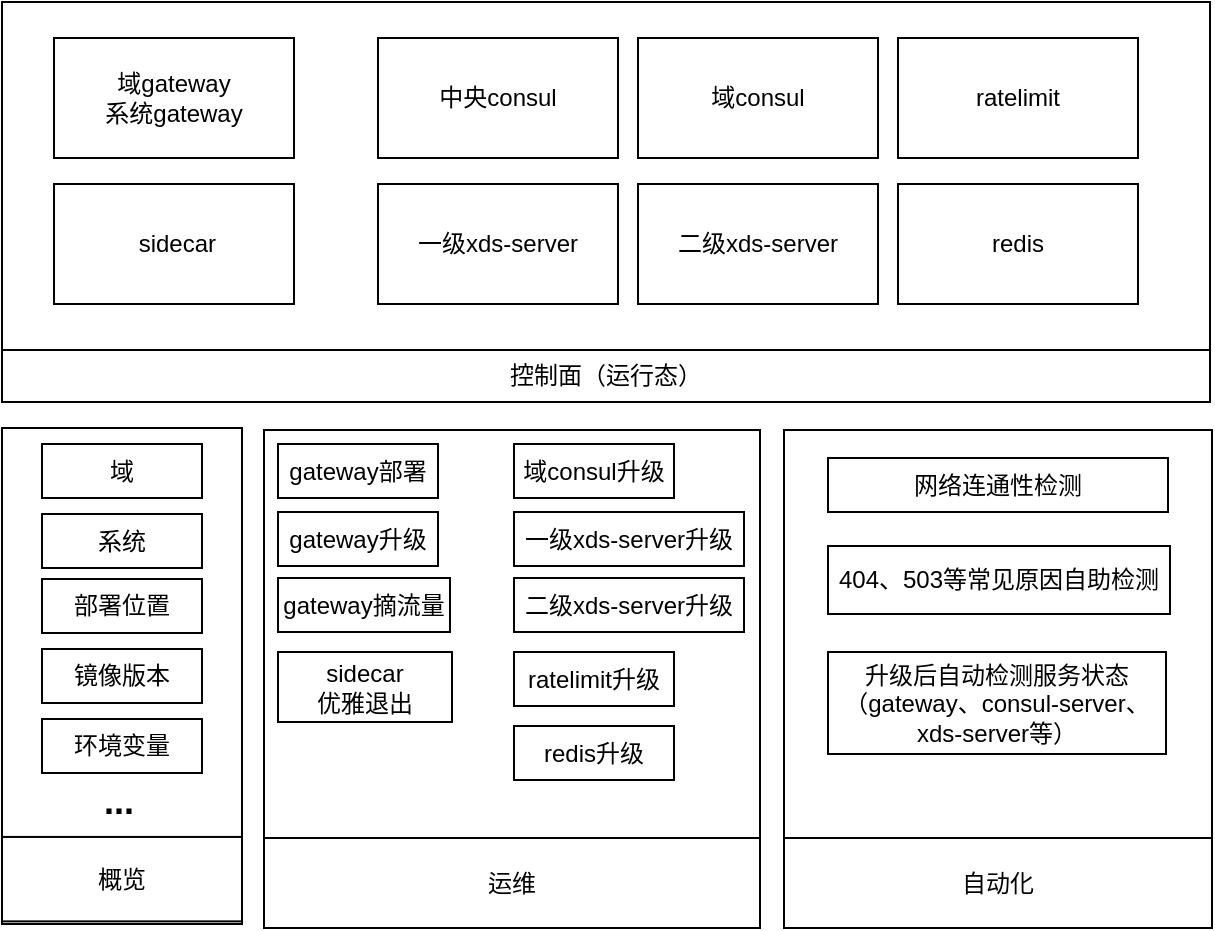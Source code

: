 <mxfile version="26.0.11">
  <diagram name="第 1 页" id="9Li6IN2-fdfVNfoZi-YO">
    <mxGraphModel dx="830" dy="526" grid="0" gridSize="10" guides="1" tooltips="1" connect="1" arrows="1" fold="1" page="1" pageScale="1" pageWidth="827" pageHeight="1169" math="0" shadow="0">
      <root>
        <mxCell id="0" />
        <mxCell id="1" parent="0" />
        <mxCell id="gm98-_d_66KDWPCI6MxP-15" value="" style="group" vertex="1" connectable="0" parent="1">
          <mxGeometry x="137" y="353" width="120" height="248" as="geometry" />
        </mxCell>
        <mxCell id="gm98-_d_66KDWPCI6MxP-13" value="" style="rounded=0;whiteSpace=wrap;html=1;" vertex="1" parent="gm98-_d_66KDWPCI6MxP-15">
          <mxGeometry width="120" height="248.0" as="geometry" />
        </mxCell>
        <mxCell id="gm98-_d_66KDWPCI6MxP-14" value="概览" style="rounded=0;whiteSpace=wrap;html=1;" vertex="1" parent="gm98-_d_66KDWPCI6MxP-15">
          <mxGeometry y="204.468" width="120" height="42.213" as="geometry" />
        </mxCell>
        <mxCell id="gm98-_d_66KDWPCI6MxP-10" value="部署位置" style="rounded=0;whiteSpace=wrap;html=1;" vertex="1" parent="gm98-_d_66KDWPCI6MxP-15">
          <mxGeometry x="20" y="75.5" width="80" height="27" as="geometry" />
        </mxCell>
        <mxCell id="gm98-_d_66KDWPCI6MxP-11" value="镜像版本" style="rounded=0;whiteSpace=wrap;html=1;" vertex="1" parent="gm98-_d_66KDWPCI6MxP-15">
          <mxGeometry x="20" y="110.5" width="80" height="27" as="geometry" />
        </mxCell>
        <mxCell id="gm98-_d_66KDWPCI6MxP-12" value="环境变量" style="rounded=0;whiteSpace=wrap;html=1;" vertex="1" parent="gm98-_d_66KDWPCI6MxP-15">
          <mxGeometry x="20" y="145.5" width="80" height="27" as="geometry" />
        </mxCell>
        <mxCell id="gm98-_d_66KDWPCI6MxP-16" value="&lt;span style=&quot;font-size: 18px;&quot;&gt;&lt;b&gt;...&lt;/b&gt;&lt;/span&gt;" style="text;html=1;align=center;verticalAlign=middle;resizable=0;points=[];autosize=1;strokeColor=none;fillColor=none;" vertex="1" parent="gm98-_d_66KDWPCI6MxP-15">
          <mxGeometry x="41" y="170.47" width="33" height="34" as="geometry" />
        </mxCell>
        <mxCell id="gm98-_d_66KDWPCI6MxP-17" value="域" style="rounded=0;whiteSpace=wrap;html=1;" vertex="1" parent="gm98-_d_66KDWPCI6MxP-15">
          <mxGeometry x="20" y="8" width="80" height="27" as="geometry" />
        </mxCell>
        <mxCell id="gm98-_d_66KDWPCI6MxP-18" value="系统" style="rounded=0;whiteSpace=wrap;html=1;" vertex="1" parent="gm98-_d_66KDWPCI6MxP-15">
          <mxGeometry x="20" y="43" width="80" height="27" as="geometry" />
        </mxCell>
        <mxCell id="gm98-_d_66KDWPCI6MxP-9" value="" style="rounded=0;whiteSpace=wrap;html=1;" vertex="1" parent="1">
          <mxGeometry x="137" y="140" width="604" height="200" as="geometry" />
        </mxCell>
        <mxCell id="gm98-_d_66KDWPCI6MxP-1" value="域gateway&lt;div&gt;系统gateway&lt;/div&gt;" style="rounded=0;whiteSpace=wrap;html=1;" vertex="1" parent="1">
          <mxGeometry x="163" y="158" width="120" height="60" as="geometry" />
        </mxCell>
        <mxCell id="gm98-_d_66KDWPCI6MxP-2" value="&amp;nbsp;sidecar" style="rounded=0;whiteSpace=wrap;html=1;" vertex="1" parent="1">
          <mxGeometry x="163" y="231" width="120" height="60" as="geometry" />
        </mxCell>
        <mxCell id="gm98-_d_66KDWPCI6MxP-3" value="中央consul" style="rounded=0;whiteSpace=wrap;html=1;" vertex="1" parent="1">
          <mxGeometry x="325" y="158" width="120" height="60" as="geometry" />
        </mxCell>
        <mxCell id="gm98-_d_66KDWPCI6MxP-4" value="域consul" style="rounded=0;whiteSpace=wrap;html=1;" vertex="1" parent="1">
          <mxGeometry x="455" y="158" width="120" height="60" as="geometry" />
        </mxCell>
        <mxCell id="gm98-_d_66KDWPCI6MxP-5" value="ratelimit" style="rounded=0;whiteSpace=wrap;html=1;" vertex="1" parent="1">
          <mxGeometry x="585" y="158" width="120" height="60" as="geometry" />
        </mxCell>
        <mxCell id="gm98-_d_66KDWPCI6MxP-6" value="一级xds-server" style="rounded=0;whiteSpace=wrap;html=1;" vertex="1" parent="1">
          <mxGeometry x="325" y="231" width="120" height="60" as="geometry" />
        </mxCell>
        <mxCell id="gm98-_d_66KDWPCI6MxP-7" value="二级xds-server" style="rounded=0;whiteSpace=wrap;html=1;" vertex="1" parent="1">
          <mxGeometry x="455" y="231" width="120" height="60" as="geometry" />
        </mxCell>
        <mxCell id="gm98-_d_66KDWPCI6MxP-8" value="redis" style="rounded=0;whiteSpace=wrap;html=1;" vertex="1" parent="1">
          <mxGeometry x="585" y="231" width="120" height="60" as="geometry" />
        </mxCell>
        <mxCell id="gm98-_d_66KDWPCI6MxP-19" value="控制面（运行态）" style="rounded=0;whiteSpace=wrap;html=1;" vertex="1" parent="1">
          <mxGeometry x="137" y="314" width="604" height="26" as="geometry" />
        </mxCell>
        <mxCell id="gm98-_d_66KDWPCI6MxP-22" value="" style="group" vertex="1" connectable="0" parent="1">
          <mxGeometry x="268" y="354" width="248" height="249" as="geometry" />
        </mxCell>
        <mxCell id="gm98-_d_66KDWPCI6MxP-20" value="" style="rounded=0;whiteSpace=wrap;html=1;" vertex="1" parent="gm98-_d_66KDWPCI6MxP-22">
          <mxGeometry width="248" height="249" as="geometry" />
        </mxCell>
        <mxCell id="gm98-_d_66KDWPCI6MxP-21" value="运维" style="rounded=0;whiteSpace=wrap;html=1;" vertex="1" parent="gm98-_d_66KDWPCI6MxP-22">
          <mxGeometry y="204" width="248" height="45" as="geometry" />
        </mxCell>
        <mxCell id="gm98-_d_66KDWPCI6MxP-23" value="gateway部署" style="rounded=0;whiteSpace=wrap;html=1;" vertex="1" parent="gm98-_d_66KDWPCI6MxP-22">
          <mxGeometry x="7" y="7" width="80" height="27" as="geometry" />
        </mxCell>
        <mxCell id="gm98-_d_66KDWPCI6MxP-27" value="gateway摘流量" style="rounded=0;whiteSpace=wrap;html=1;" vertex="1" parent="gm98-_d_66KDWPCI6MxP-22">
          <mxGeometry x="7" y="74" width="86" height="27" as="geometry" />
        </mxCell>
        <mxCell id="gm98-_d_66KDWPCI6MxP-26" value="sidecar&lt;div&gt;优雅退出&lt;/div&gt;" style="rounded=0;whiteSpace=wrap;html=1;" vertex="1" parent="gm98-_d_66KDWPCI6MxP-22">
          <mxGeometry x="7" y="111" width="87" height="35" as="geometry" />
        </mxCell>
        <mxCell id="gm98-_d_66KDWPCI6MxP-25" value="域consul升级" style="rounded=0;whiteSpace=wrap;html=1;" vertex="1" parent="gm98-_d_66KDWPCI6MxP-22">
          <mxGeometry x="125" y="7" width="80" height="27" as="geometry" />
        </mxCell>
        <mxCell id="gm98-_d_66KDWPCI6MxP-24" value="gateway升级" style="rounded=0;whiteSpace=wrap;html=1;" vertex="1" parent="gm98-_d_66KDWPCI6MxP-22">
          <mxGeometry x="7" y="41" width="80" height="27" as="geometry" />
        </mxCell>
        <mxCell id="gm98-_d_66KDWPCI6MxP-29" value="一级xds-server升级" style="rounded=0;whiteSpace=wrap;html=1;" vertex="1" parent="gm98-_d_66KDWPCI6MxP-22">
          <mxGeometry x="125" y="41" width="115" height="27" as="geometry" />
        </mxCell>
        <mxCell id="gm98-_d_66KDWPCI6MxP-30" value="二级xds-server升级" style="rounded=0;whiteSpace=wrap;html=1;" vertex="1" parent="gm98-_d_66KDWPCI6MxP-22">
          <mxGeometry x="125" y="74" width="115" height="27" as="geometry" />
        </mxCell>
        <mxCell id="gm98-_d_66KDWPCI6MxP-31" value="ratelimit升级" style="rounded=0;whiteSpace=wrap;html=1;" vertex="1" parent="gm98-_d_66KDWPCI6MxP-22">
          <mxGeometry x="125" y="111" width="80" height="27" as="geometry" />
        </mxCell>
        <mxCell id="gm98-_d_66KDWPCI6MxP-32" value="redis升级" style="rounded=0;whiteSpace=wrap;html=1;" vertex="1" parent="gm98-_d_66KDWPCI6MxP-22">
          <mxGeometry x="125" y="148" width="80" height="27" as="geometry" />
        </mxCell>
        <mxCell id="gm98-_d_66KDWPCI6MxP-33" value="" style="group" vertex="1" connectable="0" parent="1">
          <mxGeometry x="528" y="354" width="214" height="249" as="geometry" />
        </mxCell>
        <mxCell id="gm98-_d_66KDWPCI6MxP-34" value="" style="rounded=0;whiteSpace=wrap;html=1;" vertex="1" parent="gm98-_d_66KDWPCI6MxP-33">
          <mxGeometry width="214" height="249" as="geometry" />
        </mxCell>
        <mxCell id="gm98-_d_66KDWPCI6MxP-35" value="自动化" style="rounded=0;whiteSpace=wrap;html=1;" vertex="1" parent="gm98-_d_66KDWPCI6MxP-33">
          <mxGeometry y="204" width="214" height="45" as="geometry" />
        </mxCell>
        <mxCell id="gm98-_d_66KDWPCI6MxP-46" value="404、503等常见原因自助检测" style="rounded=0;whiteSpace=wrap;html=1;" vertex="1" parent="gm98-_d_66KDWPCI6MxP-33">
          <mxGeometry x="22" y="58" width="171" height="34" as="geometry" />
        </mxCell>
        <mxCell id="gm98-_d_66KDWPCI6MxP-36" value="网络连通性检测" style="rounded=0;whiteSpace=wrap;html=1;" vertex="1" parent="gm98-_d_66KDWPCI6MxP-33">
          <mxGeometry x="22" y="14" width="170" height="27" as="geometry" />
        </mxCell>
        <mxCell id="gm98-_d_66KDWPCI6MxP-41" value="升级后自动检测服务状态&lt;div&gt;（gateway、consul-server、&lt;/div&gt;&lt;div&gt;xds-server等）&lt;/div&gt;" style="rounded=0;whiteSpace=wrap;html=1;" vertex="1" parent="gm98-_d_66KDWPCI6MxP-33">
          <mxGeometry x="22" y="111" width="169" height="51" as="geometry" />
        </mxCell>
      </root>
    </mxGraphModel>
  </diagram>
</mxfile>
